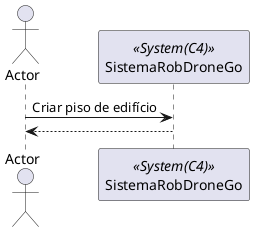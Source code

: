 @startuml
actor Actor as actor
participant SistemaRobDroneGo as srdg <<System(C4)>>
actor -> srdg: 	Criar piso de edifício
srdg --> actor
@enduml